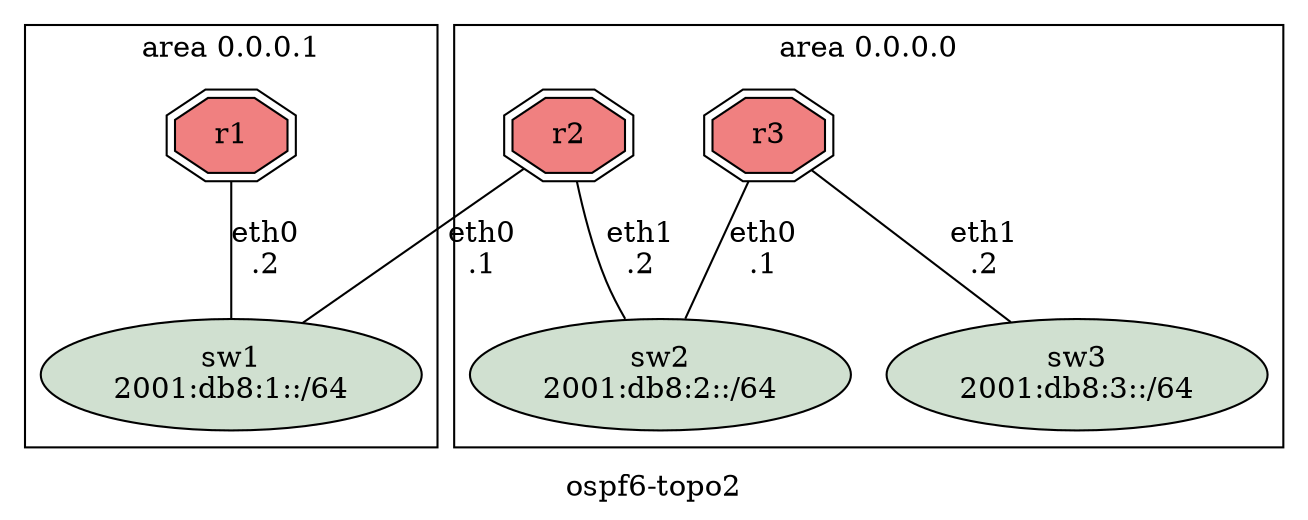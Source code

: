 ## Color coding:
#########################
##  Main FRR: #f08080  red
##  Switches: #d0e0d0  gray
##  RIP:      #19e3d9  Cyan
##  RIPng:    #fcb314  dark yellow
##  OSPFv2:   #32b835  Green
##  OSPFv3:   #19e3d9  Cyan
##  ISIS IPv4 #fcb314  dark yellow
##  ISIS IPv6 #9a81ec  purple
##  BGP IPv4  #eee3d3  beige
##  BGP IPv6  #fdff00  yellow
##### Colors (see http://www.color-hex.com/)

graph template {
  label="ospf6-topo2";

  # Routers
  r1 [
    shape=doubleoctagon,
    label="r1",
    fillcolor="#f08080",
    style=filled,
  ];
  r2 [
    shape=doubleoctagon
    label="r2",
    fillcolor="#f08080",
    style=filled,
  ];
  r3 [
    shape=doubleoctagon
    label="r3",
    fillcolor="#f08080",
    style=filled,
  ];

  # Switches
  sw1 [
    shape=oval,
    label="sw1\n2001:db8:1::/64",
    fillcolor="#d0e0d0",
    style=filled,
  ];
  sw2 [
    shape=oval,
    label="sw2\n2001:db8:2::/64",
    fillcolor="#d0e0d0",
    style=filled,
  ];
  sw3 [
    shape=oval,
    label="sw3\n2001:db8:3::/64",
    fillcolor="#d0e0d0",
    style=filled,
  ];

  # Connections
  subgraph cluster0 {
    label="area 0.0.0.1";
    r1 -- sw1 [label="eth0\n.2"];
  }

  subgraph cluster1 {
    label="area 0.0.0.0";
    r2 -- sw1 [label="eth0\n.1"];
    r2 -- sw2 [label="eth1\n.2"];
    r3 -- sw2 [label="eth0\n.1"];
    r3 -- sw3 [label="eth1\n.2"];
  }
}
